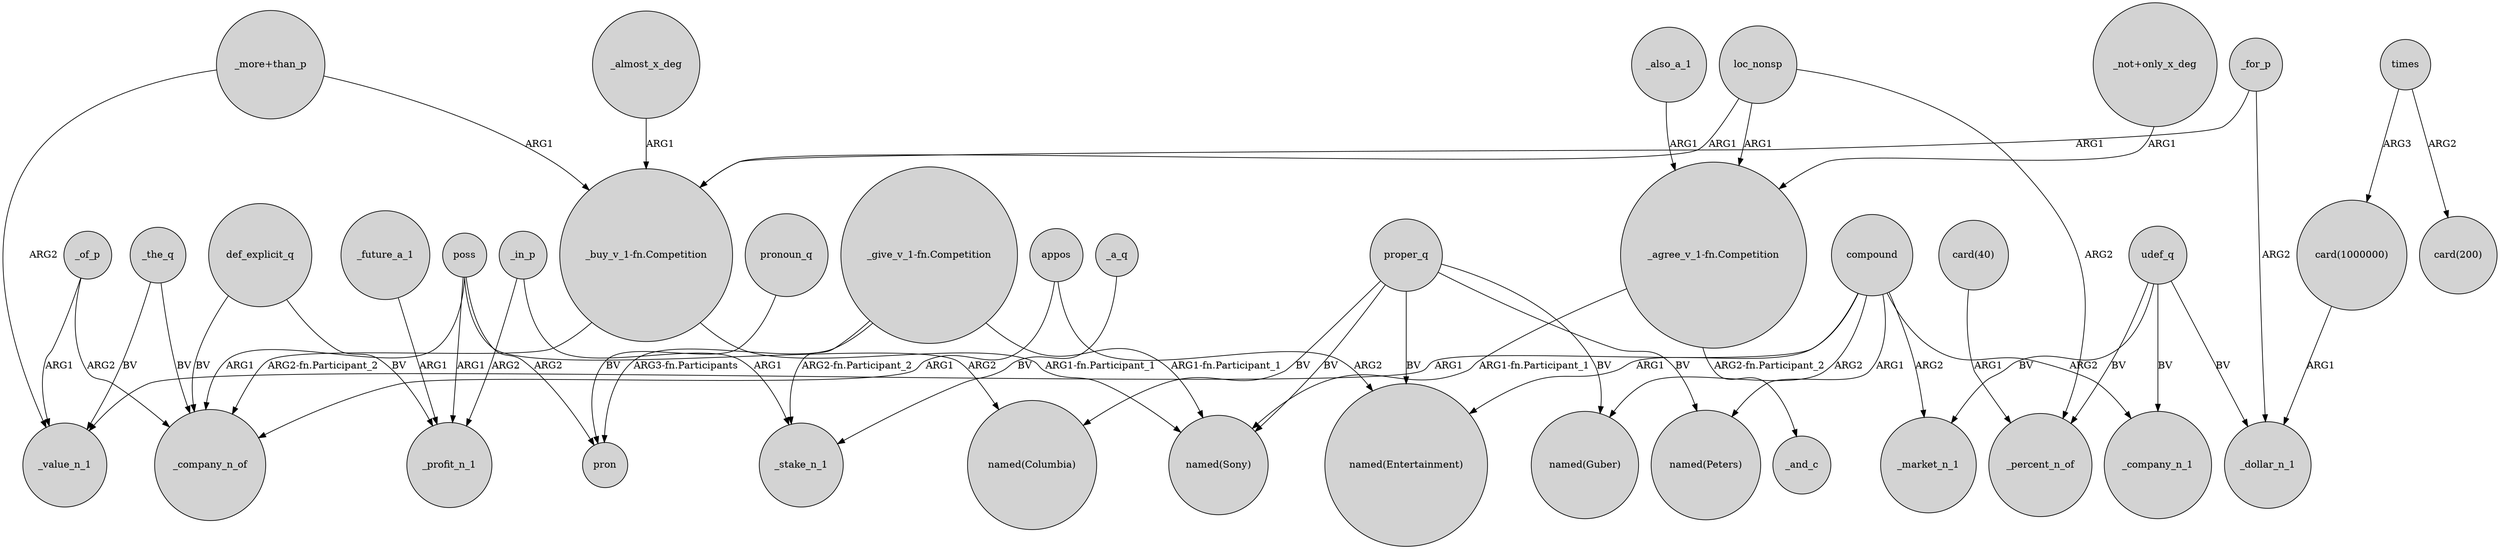 digraph {
	node [shape=circle style=filled]
	"_more+than_p" -> "_buy_v_1-fn.Competition" [label=ARG1]
	def_explicit_q -> _profit_n_1 [label=BV]
	udef_q -> _market_n_1 [label=BV]
	loc_nonsp -> "_buy_v_1-fn.Competition" [label=ARG1]
	compound -> "named(Peters)" [label=ARG1]
	"_give_v_1-fn.Competition" -> pron [label="ARG3-fn.Participants"]
	"_give_v_1-fn.Competition" -> _stake_n_1 [label="ARG2-fn.Participant_2"]
	"_agree_v_1-fn.Competition" -> _and_c [label="ARG2-fn.Participant_2"]
	compound -> _company_n_1 [label=ARG2]
	compound -> _market_n_1 [label=ARG2]
	"_buy_v_1-fn.Competition" -> _company_n_of [label="ARG2-fn.Participant_2"]
	udef_q -> _company_n_1 [label=BV]
	_also_a_1 -> "_agree_v_1-fn.Competition" [label=ARG1]
	proper_q -> "named(Peters)" [label=BV]
	compound -> "named(Guber)" [label=ARG2]
	times -> "card(1000000)" [label=ARG3]
	"_give_v_1-fn.Competition" -> "named(Sony)" [label="ARG1-fn.Participant_1"]
	times -> "card(200)" [label=ARG2]
	"card(40)" -> _percent_n_of [label=ARG1]
	"_not+only_x_deg" -> "_agree_v_1-fn.Competition" [label=ARG1]
	"_more+than_p" -> _value_n_1 [label=ARG2]
	appos -> "named(Entertainment)" [label=ARG2]
	_future_a_1 -> _profit_n_1 [label=ARG1]
	poss -> "named(Columbia)" [label=ARG2]
	_in_p -> _profit_n_1 [label=ARG2]
	proper_q -> "named(Sony)" [label=BV]
	compound -> "named(Entertainment)" [label=ARG1]
	pronoun_q -> pron [label=BV]
	poss -> pron [label=ARG2]
	"_agree_v_1-fn.Competition" -> "named(Sony)" [label="ARG1-fn.Participant_1"]
	udef_q -> _percent_n_of [label=BV]
	"_buy_v_1-fn.Competition" -> "named(Sony)" [label="ARG1-fn.Participant_1"]
	poss -> _profit_n_1 [label=ARG1]
	_for_p -> _dollar_n_1 [label=ARG2]
	udef_q -> _dollar_n_1 [label=BV]
	"card(1000000)" -> _dollar_n_1 [label=ARG1]
	_the_q -> _value_n_1 [label=BV]
	_of_p -> _value_n_1 [label=ARG1]
	proper_q -> "named(Columbia)" [label=BV]
	proper_q -> "named(Guber)" [label=BV]
	appos -> _company_n_of [label=ARG1]
	_of_p -> _company_n_of [label=ARG2]
	_almost_x_deg -> "_buy_v_1-fn.Competition" [label=ARG1]
	proper_q -> "named(Entertainment)" [label=BV]
	loc_nonsp -> "_agree_v_1-fn.Competition" [label=ARG1]
	poss -> _company_n_of [label=ARG1]
	compound -> _value_n_1 [label=ARG1]
	def_explicit_q -> _company_n_of [label=BV]
	_the_q -> _company_n_of [label=BV]
	_in_p -> _stake_n_1 [label=ARG1]
	_for_p -> "_buy_v_1-fn.Competition" [label=ARG1]
	_a_q -> _stake_n_1 [label=BV]
	loc_nonsp -> _percent_n_of [label=ARG2]
}
